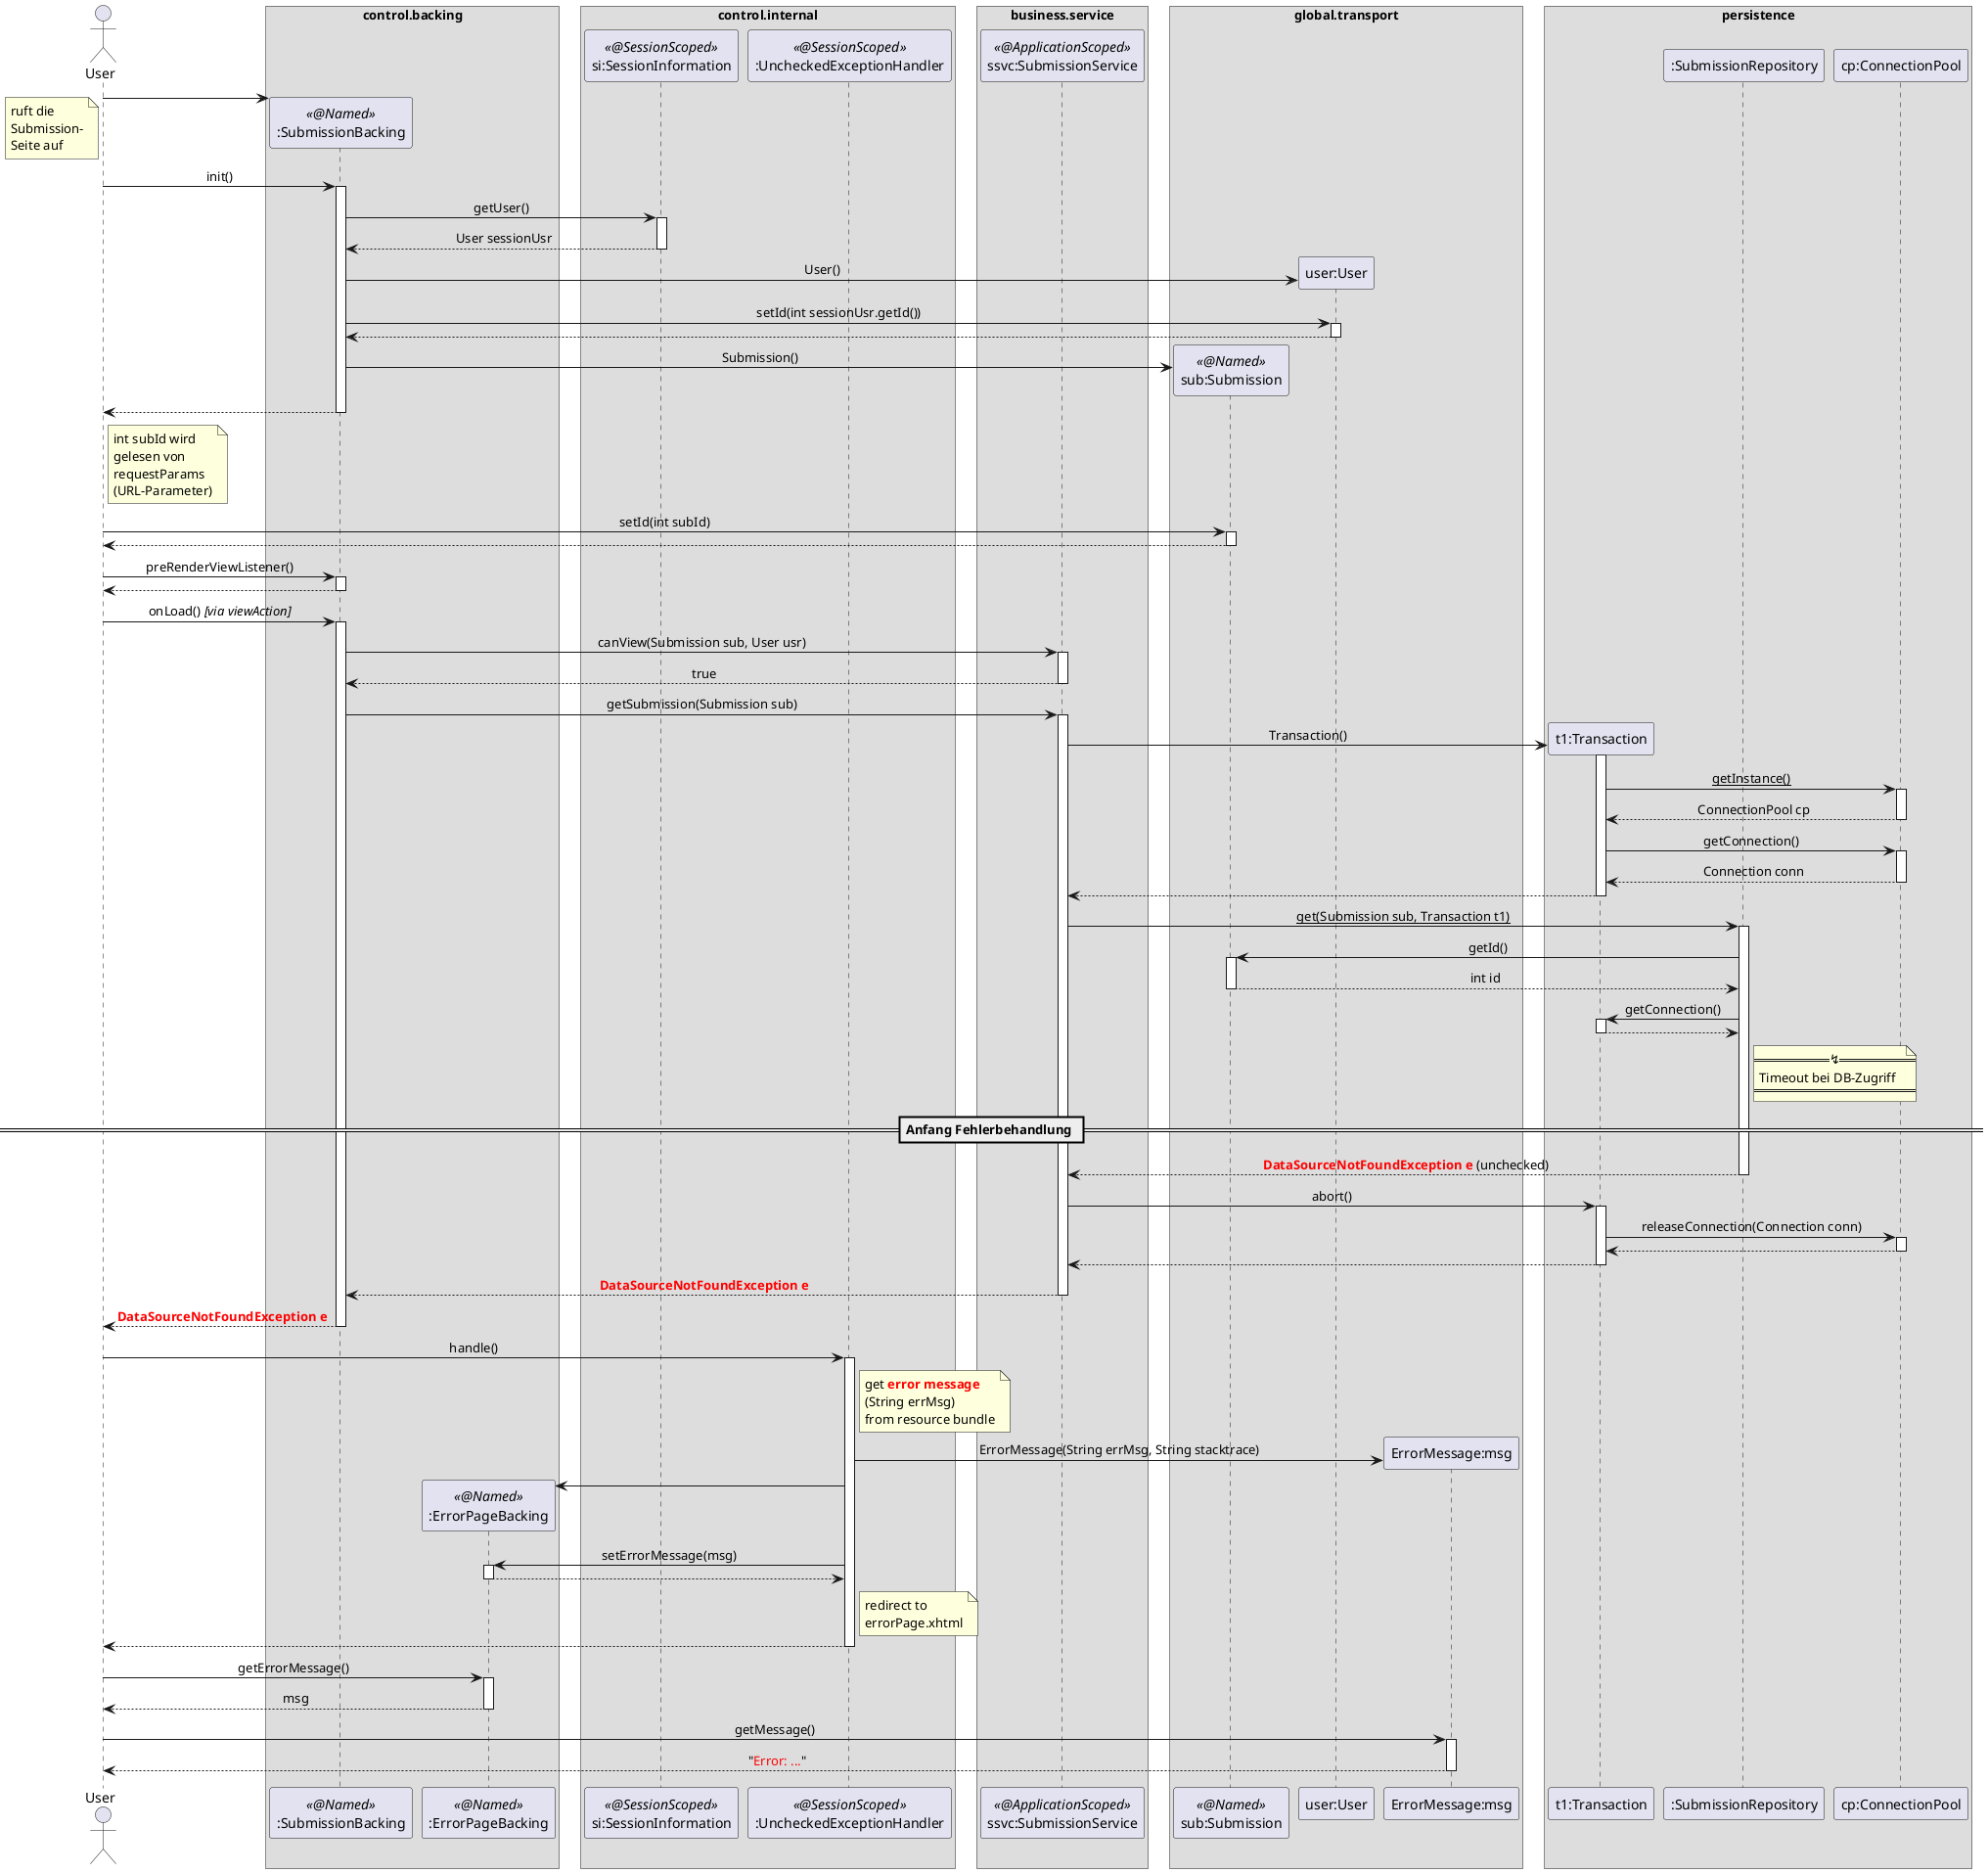 @startuml
'https://plantuml.com/sequence-diagram

'!theme aws-orange
skinparam sequenceMessageAlign center
skinparam BoxPadding 10
'skinparam LifelineStrategy nosolid
'autonumber
'autoactivate on
'hide footbox

actor User as user

box "control.backing"
    participant ":SubmissionBacking" as sb << @Named >>
    participant ":ErrorPageBacking" as epb << @Named >>
end box
'box "???"
'    participant ":ResourceBundle" as rscBundle
'end box
box "control.internal"
    participant "si:SessionInformation" as si << @SessionScoped >>
    participant ":UncheckedExceptionHandler" as eh << @SessionScoped >>
end box
box "control.validation"
end box
box "business.service"
    participant "ssvc:SubmissionService" as ssvc << @ApplicationScoped >>
end box
box "global.transport"
    participant "sub:Submission" as sub << @Named >>
    participant "user:User" as usr
    participant "ErrorMessage:msg" as msg
end box
box persistence
    participant "t1:Transaction" as t1
    participant ":SubmissionRepository" as sr
    participant "cp:ConnectionPool" as cp
end box

create sb
user -> sb
note left
    ruft die
    Submission-
    Seite auf
end note
user -> sb : init()
activate sb
    sb -> si ++ : getUser()
    return User sessionUsr
    sb -> usr ** : User()
    sb -> usr ++ : setId(int sessionUsr.getId())
    return
    sb -> sub ** : Submission()
return

note right of user
    int subId wird
    gelesen von
    requestParams
    (URL-Parameter)
end note
user -> sub ++ : setId(int subId)
return

user -> sb ++ : preRenderViewListener()
return

user -> sb ++ : onLoad() //[via viewAction]//
    sb -> ssvc ++ : canView(Submission sub, User usr)
    return true

    sb -> ssvc : getSubmission(Submission sub)
    activate ssvc
        ssvc -> t1 ** : Transaction()
        activate t1
            t1 -> cp : __getInstance()__
            activate cp
            return ConnectionPool cp
            t1 -> cp : getConnection()
            activate cp
            return Connection conn
        return
        ssvc -> sr : __get(Submission sub, Transaction t1)__
        activate sr
            sr -> sub : getId()
            activate sub
            return int id
            sr -> t1 ++ : getConnection()
            return
        note right of sr
        == ↯ ==
        Timeout bei DB-Zugriff
        ====
        end note

== Anfang Fehlerbehandlung ==
        return <font color=red><b>DataSourceNotFoundException e</b></font> (unchecked)

        ssvc -> t1 ++ : abort()
            t1 -> cp ++ : releaseConnection(Connection conn)
            return
        return

    return <font color=red><b>DataSourceNotFoundException e
return <font color=red><b>DataSourceNotFoundException e

user -> eh ++ : handle()
    note right of eh
    get <font color=red><b>error</b></font> <font color=red><b>message</b></font>
    (String errMsg)
    from resource bundle
    end note

    eh -> msg ** : ErrorMessage(String errMsg, String stacktrace)

    eh -> epb **
    eh -> epb ++ : setErrorMessage(msg)
    return

    note right of eh
    redirect to
    errorPage.xhtml
    end note

return

user -> epb ++ : getErrorMessage()
return msg
user -> msg ++ : getMessage()
return "<font color=red>Error: ...</font>"

'note left
'Die Ablehnung war
'nicht erfolgreich
'end note


@enduml